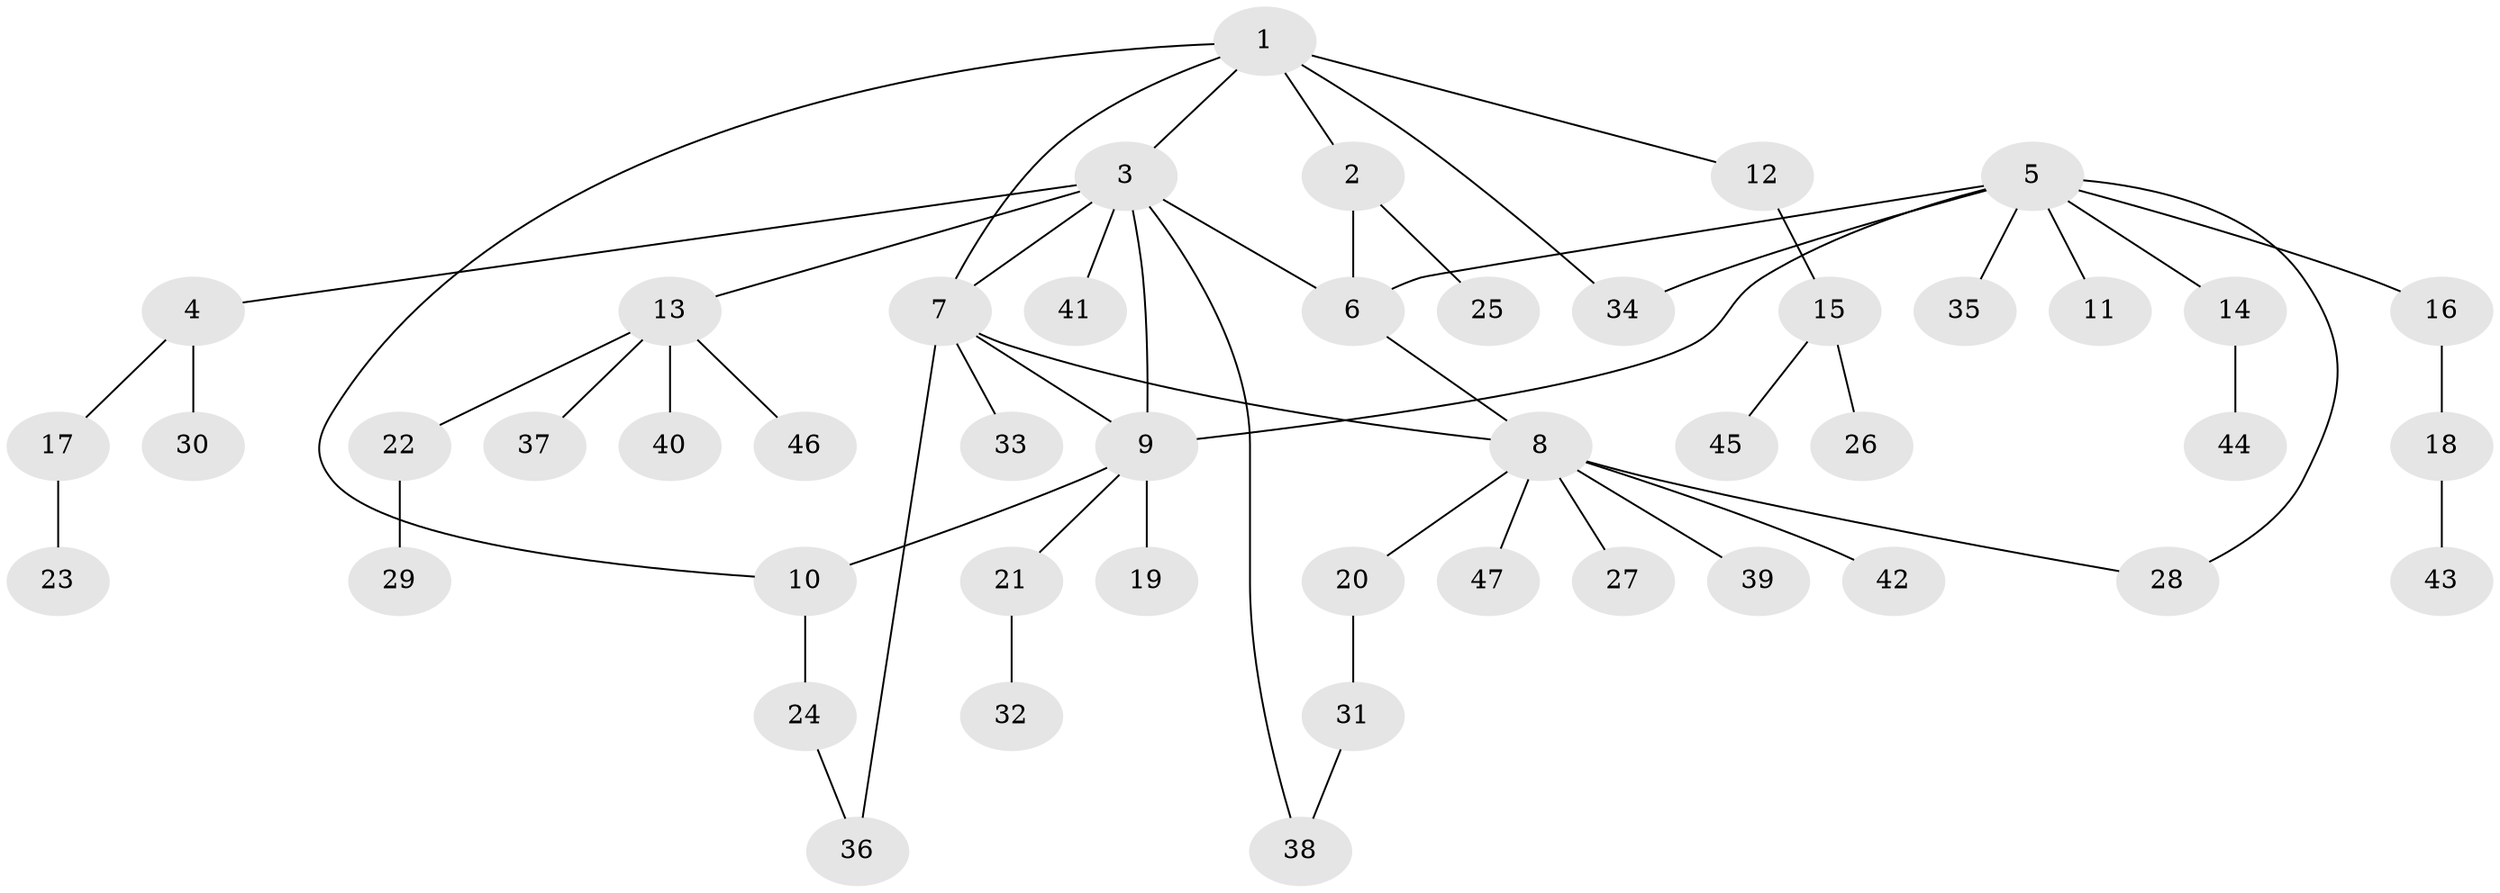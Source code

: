 // coarse degree distribution, {11: 0.03225806451612903, 2: 0.2903225806451613, 8: 0.03225806451612903, 4: 0.0967741935483871, 7: 0.03225806451612903, 5: 0.03225806451612903, 3: 0.03225806451612903, 1: 0.45161290322580644}
// Generated by graph-tools (version 1.1) at 2025/42/03/06/25 10:42:06]
// undirected, 47 vertices, 56 edges
graph export_dot {
graph [start="1"]
  node [color=gray90,style=filled];
  1;
  2;
  3;
  4;
  5;
  6;
  7;
  8;
  9;
  10;
  11;
  12;
  13;
  14;
  15;
  16;
  17;
  18;
  19;
  20;
  21;
  22;
  23;
  24;
  25;
  26;
  27;
  28;
  29;
  30;
  31;
  32;
  33;
  34;
  35;
  36;
  37;
  38;
  39;
  40;
  41;
  42;
  43;
  44;
  45;
  46;
  47;
  1 -- 2;
  1 -- 3;
  1 -- 7;
  1 -- 10;
  1 -- 12;
  1 -- 34;
  2 -- 6;
  2 -- 25;
  3 -- 4;
  3 -- 6;
  3 -- 7;
  3 -- 9;
  3 -- 13;
  3 -- 38;
  3 -- 41;
  4 -- 17;
  4 -- 30;
  5 -- 6;
  5 -- 9;
  5 -- 11;
  5 -- 14;
  5 -- 16;
  5 -- 28;
  5 -- 34;
  5 -- 35;
  6 -- 8;
  7 -- 8;
  7 -- 9;
  7 -- 33;
  7 -- 36;
  8 -- 20;
  8 -- 27;
  8 -- 28;
  8 -- 39;
  8 -- 42;
  8 -- 47;
  9 -- 10;
  9 -- 19;
  9 -- 21;
  10 -- 24;
  12 -- 15;
  13 -- 22;
  13 -- 37;
  13 -- 40;
  13 -- 46;
  14 -- 44;
  15 -- 26;
  15 -- 45;
  16 -- 18;
  17 -- 23;
  18 -- 43;
  20 -- 31;
  21 -- 32;
  22 -- 29;
  24 -- 36;
  31 -- 38;
}
